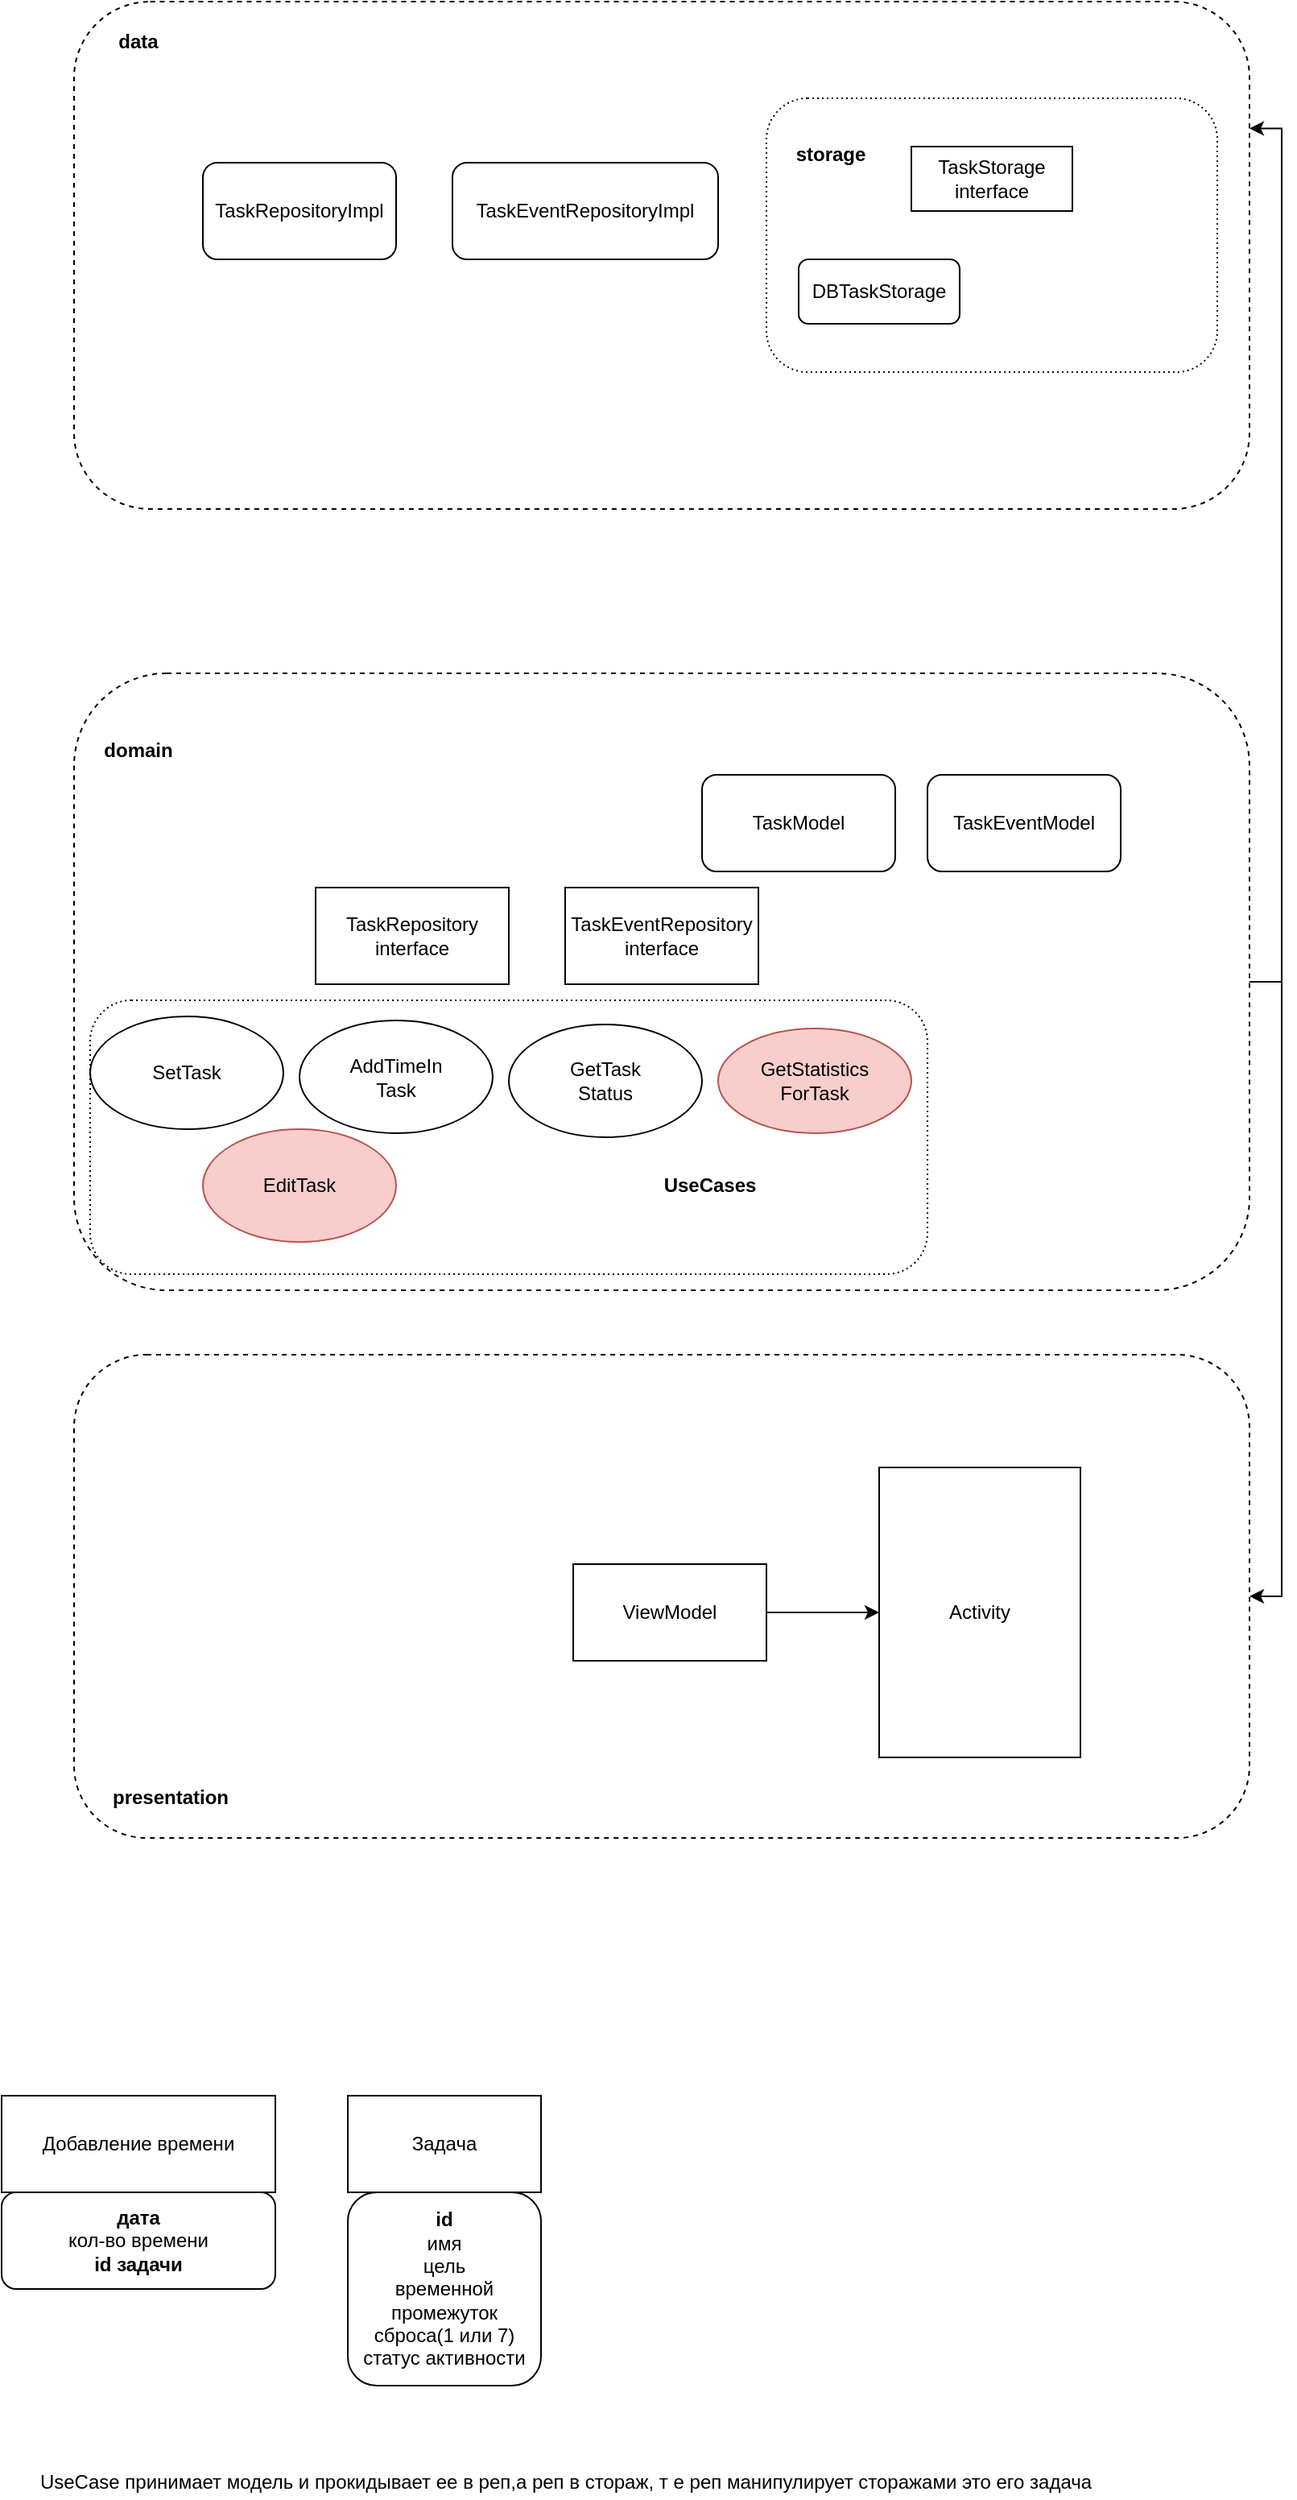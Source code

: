 <mxfile version="15.9.4" type="device"><diagram id="EejzeUMHLlEKSud8FcVM" name="Page-1"><mxGraphModel dx="862" dy="503" grid="1" gridSize="10" guides="1" tooltips="1" connect="1" arrows="1" fold="1" page="1" pageScale="1" pageWidth="827" pageHeight="1169" math="0" shadow="0"><root><mxCell id="0"/><mxCell id="1" parent="0"/><mxCell id="jxcSQ0RE7cFmgT1kWPS_-4" value="" style="rounded=1;whiteSpace=wrap;html=1;dashed=1;" vertex="1" parent="1"><mxGeometry x="60" y="10" width="730" height="315" as="geometry"/></mxCell><mxCell id="jxcSQ0RE7cFmgT1kWPS_-30" value="" style="rounded=1;whiteSpace=wrap;html=1;dashed=1;dashPattern=1 2;" vertex="1" parent="1"><mxGeometry x="490" y="70" width="280" height="170" as="geometry"/></mxCell><mxCell id="jxcSQ0RE7cFmgT1kWPS_-37" style="edgeStyle=orthogonalEdgeStyle;rounded=0;orthogonalLoop=1;jettySize=auto;html=1;entryX=1;entryY=0.5;entryDx=0;entryDy=0;" edge="1" parent="1" source="jxcSQ0RE7cFmgT1kWPS_-1" target="jxcSQ0RE7cFmgT1kWPS_-6"><mxGeometry relative="1" as="geometry"><Array as="points"><mxPoint x="810" y="619"/><mxPoint x="810" y="1000"/></Array></mxGeometry></mxCell><mxCell id="jxcSQ0RE7cFmgT1kWPS_-38" style="edgeStyle=orthogonalEdgeStyle;rounded=0;orthogonalLoop=1;jettySize=auto;html=1;entryX=1;entryY=0.25;entryDx=0;entryDy=0;" edge="1" parent="1" source="jxcSQ0RE7cFmgT1kWPS_-1" target="jxcSQ0RE7cFmgT1kWPS_-4"><mxGeometry relative="1" as="geometry"><Array as="points"><mxPoint x="810" y="619"/><mxPoint x="810" y="89"/></Array></mxGeometry></mxCell><mxCell id="jxcSQ0RE7cFmgT1kWPS_-1" value="" style="rounded=1;whiteSpace=wrap;html=1;dashed=1;" vertex="1" parent="1"><mxGeometry x="60" y="427" width="730" height="383" as="geometry"/></mxCell><mxCell id="jxcSQ0RE7cFmgT1kWPS_-27" value="" style="rounded=1;whiteSpace=wrap;html=1;dashed=1;dashPattern=1 2;" vertex="1" parent="1"><mxGeometry x="70" y="630" width="520" height="170" as="geometry"/></mxCell><mxCell id="jxcSQ0RE7cFmgT1kWPS_-3" value="domain" style="text;html=1;strokeColor=none;fillColor=none;align=center;verticalAlign=middle;whiteSpace=wrap;rounded=0;dashed=1;fontStyle=1" vertex="1" parent="1"><mxGeometry x="70" y="460" width="60" height="30" as="geometry"/></mxCell><mxCell id="jxcSQ0RE7cFmgT1kWPS_-5" value="data" style="text;html=1;strokeColor=none;fillColor=none;align=center;verticalAlign=middle;whiteSpace=wrap;rounded=0;dashed=1;fontStyle=1" vertex="1" parent="1"><mxGeometry x="70" y="20" width="60" height="30" as="geometry"/></mxCell><mxCell id="jxcSQ0RE7cFmgT1kWPS_-6" value="" style="rounded=1;whiteSpace=wrap;html=1;dashed=1;" vertex="1" parent="1"><mxGeometry x="60" y="850" width="730" height="300" as="geometry"/></mxCell><mxCell id="jxcSQ0RE7cFmgT1kWPS_-7" value="presentation" style="text;html=1;strokeColor=none;fillColor=none;align=center;verticalAlign=middle;whiteSpace=wrap;rounded=0;dashed=1;fontStyle=1" vertex="1" parent="1"><mxGeometry x="90" y="1110" width="60" height="30" as="geometry"/></mxCell><mxCell id="jxcSQ0RE7cFmgT1kWPS_-8" value="GetTask&lt;br&gt;Status" style="ellipse;whiteSpace=wrap;html=1;rounded=0;" vertex="1" parent="1"><mxGeometry x="330" y="645" width="120" height="70" as="geometry"/></mxCell><mxCell id="jxcSQ0RE7cFmgT1kWPS_-11" value="AddTimeIn&lt;br&gt;Task" style="ellipse;whiteSpace=wrap;html=1;rounded=0;" vertex="1" parent="1"><mxGeometry x="200" y="642.5" width="120" height="70" as="geometry"/></mxCell><mxCell id="jxcSQ0RE7cFmgT1kWPS_-12" value="SetTask" style="ellipse;whiteSpace=wrap;html=1;rounded=0;" vertex="1" parent="1"><mxGeometry x="70" y="640" width="120" height="70" as="geometry"/></mxCell><mxCell id="jxcSQ0RE7cFmgT1kWPS_-13" value="GetStatistics&lt;br&gt;ForTask" style="ellipse;whiteSpace=wrap;html=1;rounded=0;fillColor=#f8cecc;strokeColor=#b85450;" vertex="1" parent="1"><mxGeometry x="460" y="647.5" width="120" height="65" as="geometry"/></mxCell><mxCell id="jxcSQ0RE7cFmgT1kWPS_-14" value="&lt;b&gt;UseCases&lt;/b&gt;" style="text;html=1;strokeColor=none;fillColor=none;align=center;verticalAlign=middle;whiteSpace=wrap;rounded=0;" vertex="1" parent="1"><mxGeometry x="425" y="730" width="60" height="30" as="geometry"/></mxCell><mxCell id="jxcSQ0RE7cFmgT1kWPS_-15" value="TaskModel" style="rounded=1;whiteSpace=wrap;html=1;" vertex="1" parent="1"><mxGeometry x="450" y="490" width="120" height="60" as="geometry"/></mxCell><mxCell id="jxcSQ0RE7cFmgT1kWPS_-16" value="Добавление времени" style="rounded=0;whiteSpace=wrap;html=1;" vertex="1" parent="1"><mxGeometry x="15" y="1310" width="170" height="60" as="geometry"/></mxCell><mxCell id="jxcSQ0RE7cFmgT1kWPS_-19" value="&lt;b&gt;дата&lt;/b&gt;&lt;br&gt;кол-во времени&lt;br&gt;&lt;b&gt;id задачи&lt;/b&gt;" style="rounded=1;whiteSpace=wrap;html=1;" vertex="1" parent="1"><mxGeometry x="15" y="1370" width="170" height="60" as="geometry"/></mxCell><mxCell id="jxcSQ0RE7cFmgT1kWPS_-20" value="Задача" style="rounded=0;whiteSpace=wrap;html=1;" vertex="1" parent="1"><mxGeometry x="230" y="1310" width="120" height="60" as="geometry"/></mxCell><mxCell id="jxcSQ0RE7cFmgT1kWPS_-21" value="&lt;b&gt;id&lt;/b&gt;&lt;br&gt;имя&lt;br&gt;цель&lt;br&gt;временной промежуток&lt;br&gt;сброса(1 или 7)&lt;br&gt;статус активности" style="rounded=1;whiteSpace=wrap;html=1;" vertex="1" parent="1"><mxGeometry x="230" y="1370" width="120" height="120" as="geometry"/></mxCell><mxCell id="jxcSQ0RE7cFmgT1kWPS_-22" value="EditTask" style="ellipse;whiteSpace=wrap;html=1;rounded=0;fillColor=#f8cecc;strokeColor=#b85450;" vertex="1" parent="1"><mxGeometry x="140" y="710" width="120" height="70" as="geometry"/></mxCell><mxCell id="jxcSQ0RE7cFmgT1kWPS_-23" value="TaskEventModel" style="rounded=1;whiteSpace=wrap;html=1;" vertex="1" parent="1"><mxGeometry x="590" y="490" width="120" height="60" as="geometry"/></mxCell><mxCell id="jxcSQ0RE7cFmgT1kWPS_-24" value="TaskRepository&lt;br&gt;interface" style="rounded=0;whiteSpace=wrap;html=1;" vertex="1" parent="1"><mxGeometry x="210" y="560" width="120" height="60" as="geometry"/></mxCell><mxCell id="jxcSQ0RE7cFmgT1kWPS_-25" value="TaskEventRepository&lt;br&gt;interface" style="rounded=0;whiteSpace=wrap;html=1;" vertex="1" parent="1"><mxGeometry x="365" y="560" width="120" height="60" as="geometry"/></mxCell><mxCell id="jxcSQ0RE7cFmgT1kWPS_-26" value="UseCase принимает модель и прокидывает ее в реп,а реп в стораж, т е реп манипулирует сторажами это его задача" style="text;html=1;align=center;verticalAlign=middle;resizable=0;points=[];autosize=1;strokeColor=none;fillColor=none;" vertex="1" parent="1"><mxGeometry x="30" y="1540" width="670" height="20" as="geometry"/></mxCell><mxCell id="jxcSQ0RE7cFmgT1kWPS_-28" value="TaskRepositoryImpl" style="rounded=1;whiteSpace=wrap;html=1;" vertex="1" parent="1"><mxGeometry x="140" y="110" width="120" height="60" as="geometry"/></mxCell><mxCell id="jxcSQ0RE7cFmgT1kWPS_-29" value="TaskEventRepositoryImpl" style="rounded=1;whiteSpace=wrap;html=1;" vertex="1" parent="1"><mxGeometry x="295" y="110" width="165" height="60" as="geometry"/></mxCell><mxCell id="jxcSQ0RE7cFmgT1kWPS_-31" value="&lt;b&gt;storage&lt;/b&gt;" style="text;html=1;strokeColor=none;fillColor=none;align=center;verticalAlign=middle;whiteSpace=wrap;rounded=0;dashed=1;dashPattern=1 2;" vertex="1" parent="1"><mxGeometry x="500" y="90" width="60" height="30" as="geometry"/></mxCell><mxCell id="jxcSQ0RE7cFmgT1kWPS_-32" value="TaskStorage&lt;br&gt;interface" style="rounded=0;whiteSpace=wrap;html=1;" vertex="1" parent="1"><mxGeometry x="580" y="100" width="100" height="40" as="geometry"/></mxCell><mxCell id="jxcSQ0RE7cFmgT1kWPS_-33" value="DBTaskStorage" style="rounded=1;whiteSpace=wrap;html=1;" vertex="1" parent="1"><mxGeometry x="510" y="170" width="100" height="40" as="geometry"/></mxCell><mxCell id="jxcSQ0RE7cFmgT1kWPS_-36" style="edgeStyle=orthogonalEdgeStyle;rounded=0;orthogonalLoop=1;jettySize=auto;html=1;entryX=0;entryY=0.5;entryDx=0;entryDy=0;" edge="1" parent="1" source="jxcSQ0RE7cFmgT1kWPS_-34" target="jxcSQ0RE7cFmgT1kWPS_-35"><mxGeometry relative="1" as="geometry"/></mxCell><mxCell id="jxcSQ0RE7cFmgT1kWPS_-34" value="ViewModel" style="rounded=0;whiteSpace=wrap;html=1;" vertex="1" parent="1"><mxGeometry x="370" y="980" width="120" height="60" as="geometry"/></mxCell><mxCell id="jxcSQ0RE7cFmgT1kWPS_-35" value="Activity" style="rounded=0;whiteSpace=wrap;html=1;" vertex="1" parent="1"><mxGeometry x="560" y="920" width="125" height="180" as="geometry"/></mxCell></root></mxGraphModel></diagram></mxfile>